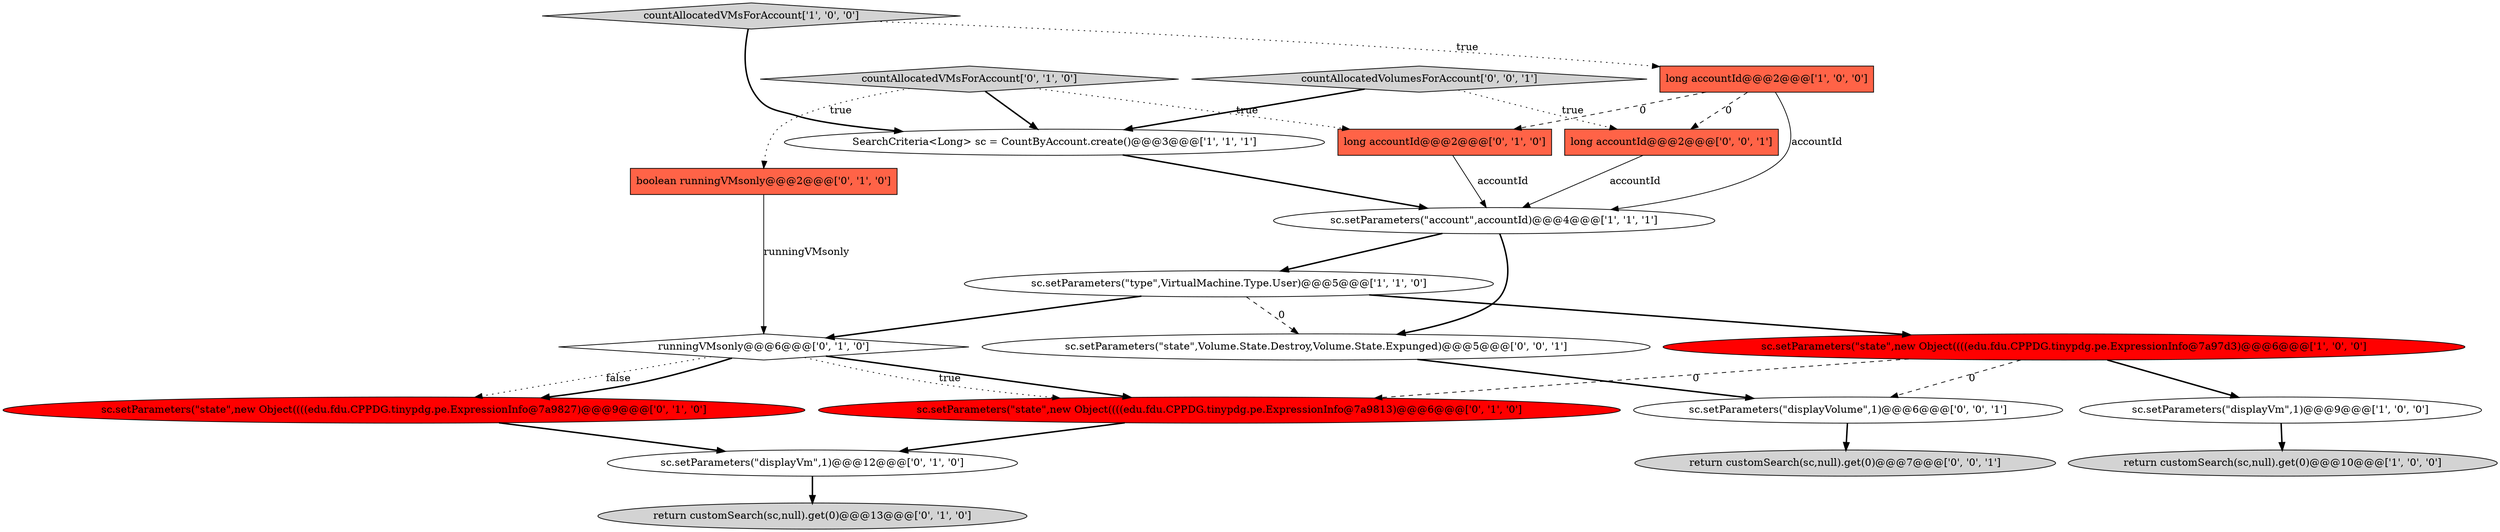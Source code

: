 digraph {
4 [style = filled, label = "long accountId@@@2@@@['1', '0', '0']", fillcolor = tomato, shape = box image = "AAA1AAABBB1BBB"];
3 [style = filled, label = "sc.setParameters(\"displayVm\",1)@@@9@@@['1', '0', '0']", fillcolor = white, shape = ellipse image = "AAA0AAABBB1BBB"];
20 [style = filled, label = "long accountId@@@2@@@['0', '0', '1']", fillcolor = tomato, shape = box image = "AAA0AAABBB3BBB"];
1 [style = filled, label = "return customSearch(sc,null).get(0)@@@10@@@['1', '0', '0']", fillcolor = lightgray, shape = ellipse image = "AAA0AAABBB1BBB"];
11 [style = filled, label = "runningVMsonly@@@6@@@['0', '1', '0']", fillcolor = white, shape = diamond image = "AAA0AAABBB2BBB"];
12 [style = filled, label = "sc.setParameters(\"state\",new Object((((edu.fdu.CPPDG.tinypdg.pe.ExpressionInfo@7a9827)@@@9@@@['0', '1', '0']", fillcolor = red, shape = ellipse image = "AAA1AAABBB2BBB"];
7 [style = filled, label = "sc.setParameters(\"state\",new Object((((edu.fdu.CPPDG.tinypdg.pe.ExpressionInfo@7a97d3)@@@6@@@['1', '0', '0']", fillcolor = red, shape = ellipse image = "AAA1AAABBB1BBB"];
16 [style = filled, label = "sc.setParameters(\"state\",Volume.State.Destroy,Volume.State.Expunged)@@@5@@@['0', '0', '1']", fillcolor = white, shape = ellipse image = "AAA0AAABBB3BBB"];
8 [style = filled, label = "countAllocatedVMsForAccount['0', '1', '0']", fillcolor = lightgray, shape = diamond image = "AAA0AAABBB2BBB"];
13 [style = filled, label = "sc.setParameters(\"displayVm\",1)@@@12@@@['0', '1', '0']", fillcolor = white, shape = ellipse image = "AAA0AAABBB2BBB"];
17 [style = filled, label = "return customSearch(sc,null).get(0)@@@7@@@['0', '0', '1']", fillcolor = lightgray, shape = ellipse image = "AAA0AAABBB3BBB"];
2 [style = filled, label = "sc.setParameters(\"account\",accountId)@@@4@@@['1', '1', '1']", fillcolor = white, shape = ellipse image = "AAA0AAABBB1BBB"];
15 [style = filled, label = "sc.setParameters(\"state\",new Object((((edu.fdu.CPPDG.tinypdg.pe.ExpressionInfo@7a9813)@@@6@@@['0', '1', '0']", fillcolor = red, shape = ellipse image = "AAA1AAABBB2BBB"];
6 [style = filled, label = "SearchCriteria<Long> sc = CountByAccount.create()@@@3@@@['1', '1', '1']", fillcolor = white, shape = ellipse image = "AAA0AAABBB1BBB"];
0 [style = filled, label = "countAllocatedVMsForAccount['1', '0', '0']", fillcolor = lightgray, shape = diamond image = "AAA0AAABBB1BBB"];
18 [style = filled, label = "sc.setParameters(\"displayVolume\",1)@@@6@@@['0', '0', '1']", fillcolor = white, shape = ellipse image = "AAA0AAABBB3BBB"];
9 [style = filled, label = "boolean runningVMsonly@@@2@@@['0', '1', '0']", fillcolor = tomato, shape = box image = "AAA0AAABBB2BBB"];
10 [style = filled, label = "long accountId@@@2@@@['0', '1', '0']", fillcolor = tomato, shape = box image = "AAA1AAABBB2BBB"];
5 [style = filled, label = "sc.setParameters(\"type\",VirtualMachine.Type.User)@@@5@@@['1', '1', '0']", fillcolor = white, shape = ellipse image = "AAA0AAABBB1BBB"];
19 [style = filled, label = "countAllocatedVolumesForAccount['0', '0', '1']", fillcolor = lightgray, shape = diamond image = "AAA0AAABBB3BBB"];
14 [style = filled, label = "return customSearch(sc,null).get(0)@@@13@@@['0', '1', '0']", fillcolor = lightgray, shape = ellipse image = "AAA0AAABBB2BBB"];
15->13 [style = bold, label=""];
16->18 [style = bold, label=""];
7->18 [style = dashed, label="0"];
3->1 [style = bold, label=""];
0->6 [style = bold, label=""];
11->12 [style = dotted, label="false"];
19->20 [style = dotted, label="true"];
0->4 [style = dotted, label="true"];
18->17 [style = bold, label=""];
11->12 [style = bold, label=""];
8->6 [style = bold, label=""];
10->2 [style = solid, label="accountId"];
8->10 [style = dotted, label="true"];
19->6 [style = bold, label=""];
20->2 [style = solid, label="accountId"];
7->3 [style = bold, label=""];
11->15 [style = bold, label=""];
6->2 [style = bold, label=""];
5->16 [style = dashed, label="0"];
12->13 [style = bold, label=""];
4->20 [style = dashed, label="0"];
9->11 [style = solid, label="runningVMsonly"];
7->15 [style = dashed, label="0"];
5->7 [style = bold, label=""];
5->11 [style = bold, label=""];
8->9 [style = dotted, label="true"];
4->10 [style = dashed, label="0"];
11->15 [style = dotted, label="true"];
13->14 [style = bold, label=""];
4->2 [style = solid, label="accountId"];
2->5 [style = bold, label=""];
2->16 [style = bold, label=""];
}

